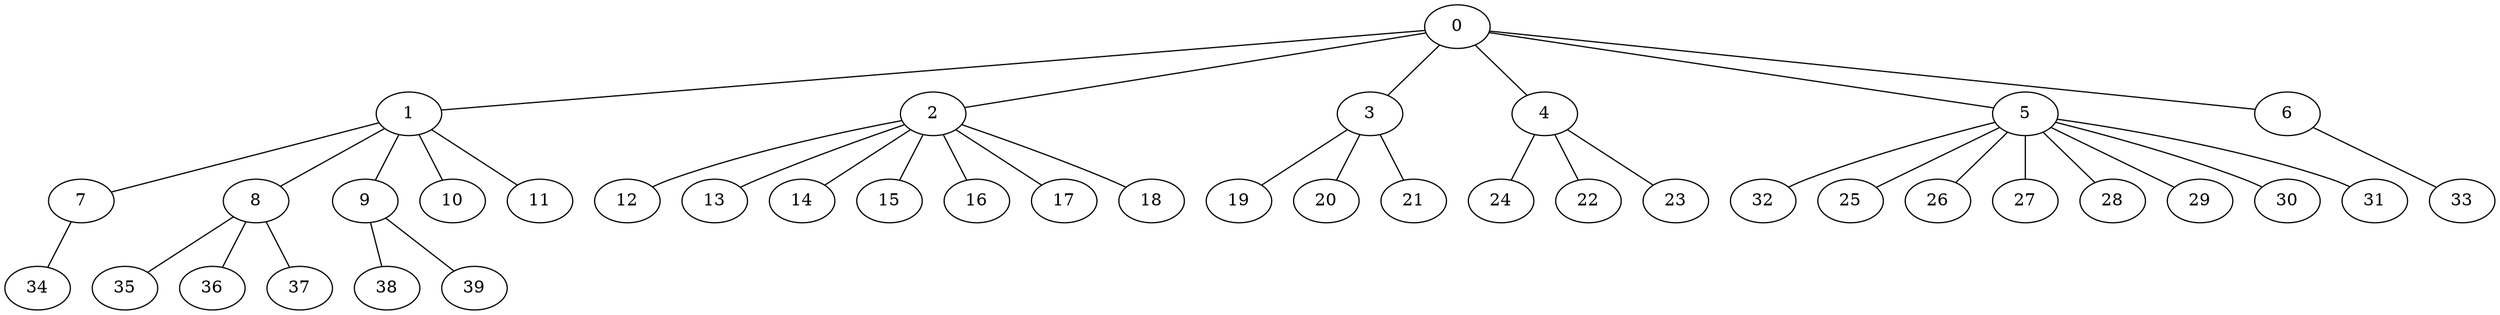 
graph graphname {
    0 -- 1
0 -- 2
0 -- 3
0 -- 4
0 -- 5
0 -- 6
1 -- 7
1 -- 8
1 -- 9
1 -- 10
1 -- 11
2 -- 12
2 -- 13
2 -- 14
2 -- 15
2 -- 16
2 -- 17
2 -- 18
3 -- 19
3 -- 20
3 -- 21
4 -- 24
4 -- 22
4 -- 23
5 -- 32
5 -- 25
5 -- 26
5 -- 27
5 -- 28
5 -- 29
5 -- 30
5 -- 31
6 -- 33
7 -- 34
8 -- 35
8 -- 36
8 -- 37
9 -- 38
9 -- 39

}
